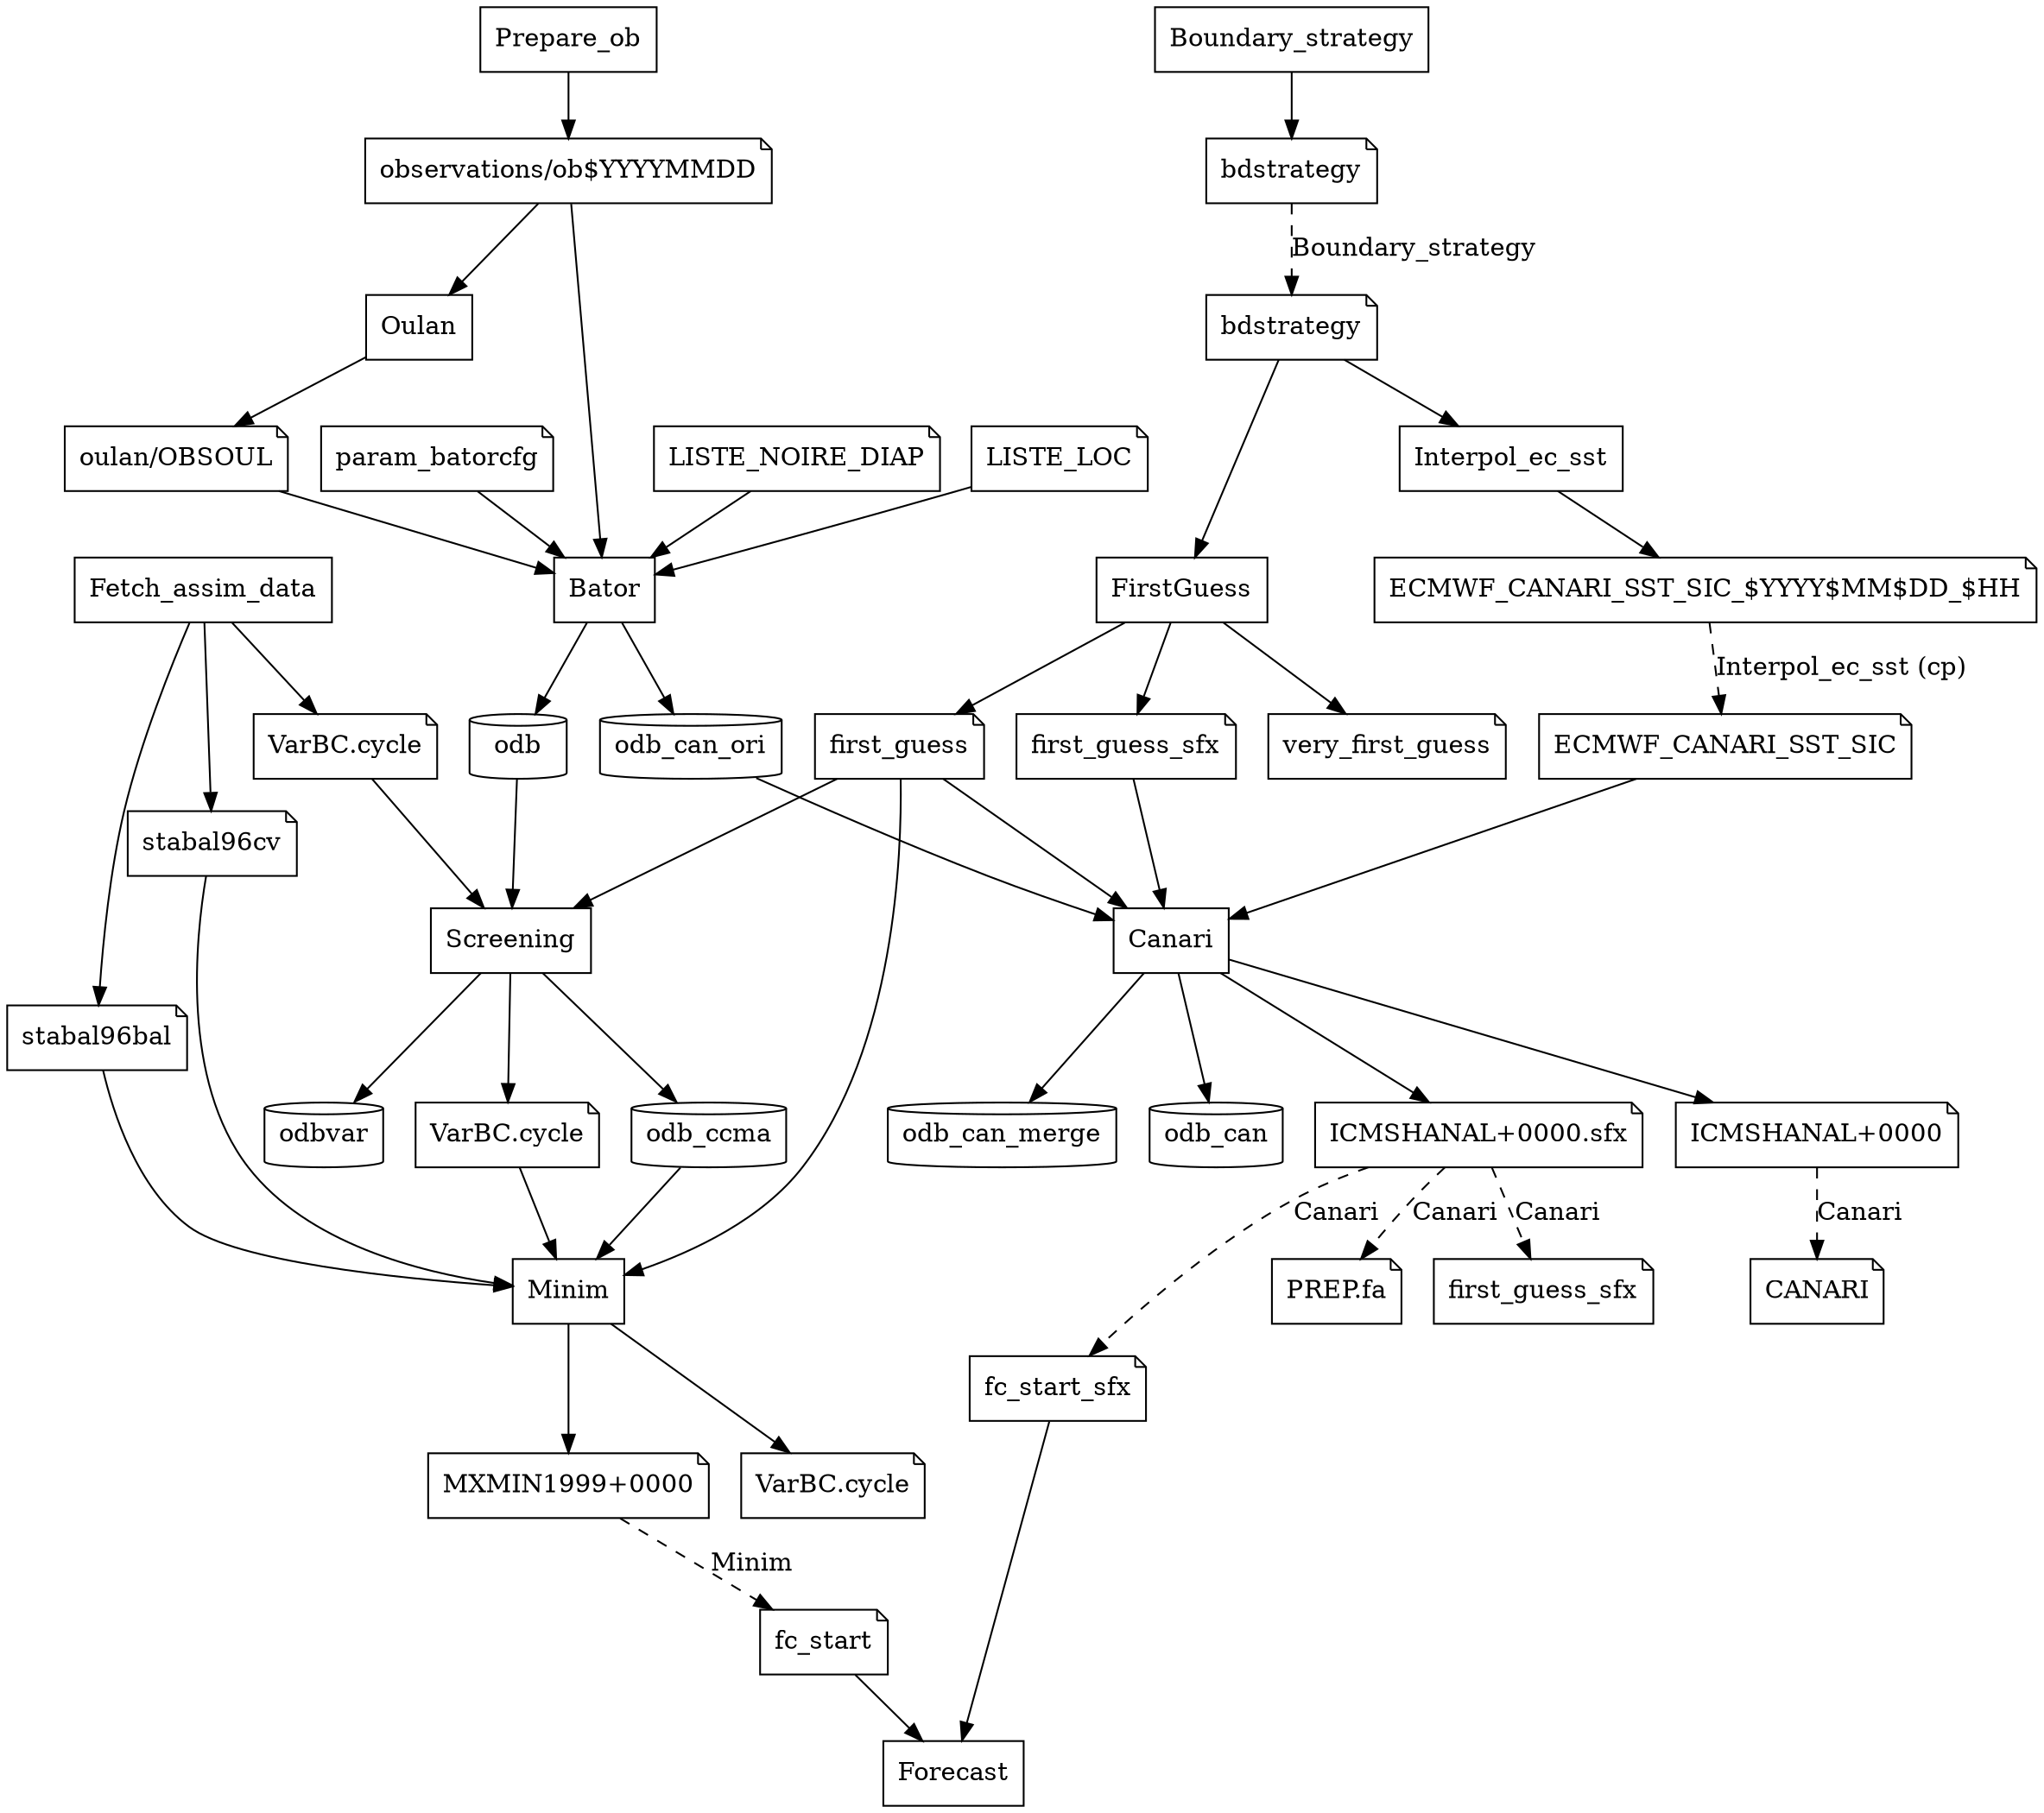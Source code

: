 digraph Harmonie {

//splines=ortho
// node[target="_blank"] // All hrefs open in new tab
//labelloc="t"; fontsize=30;
//label="Data Assimilation in Harmonie-Arome"

// rank="sink"		  

//-------------------------------------------
//         Tasks
//-------------------------------------------
node[shape="rectangle"]  
Prepare_ob    
Boundary_strategy[script="Boundary_strategy.pl"] 
Bator          // split this in Bator_conv Bator_conv_sfc (and also split scr/Bator)
Oulan          
FirstGuess
Fetch_assim_data
Interpol_ec_sst
//Prep_ini_surfex
Canari      
Screening    
Minim          
Forecast       
//Archive_odb 
//Archive_host  


//------------------------------------------/
//          Files
//------------------------------------------/
node[shape="note"] 
MXMIN1999p0000      [label="MXMIN1999+0000"]
ICMSHANALp0000sfx   [label="ICMSHANAL+0000.sfx"]
ICMSHANALp0000      [label="ICMSHANAL+0000"]
PREPfa              [label="PREP.fa"]
bdstrategy_archive  [label="bdstrategy"]       
ECMWF_CANARI_SST_SIC_YYYYMMDD_HH[label="ECMWF_CANARI_SST_SIC_$YYYY$MM$DD_$HH"]

node[type="cylinder"] 
obYYYYMMDD          [label="observations/ob$YYYYMMDD"]
OBSOUL              [label="oulan/OBSOUL"]
odb                 [shape="cylinder"] 
odb_ccma            [shape="cylinder"]
odb_can_merge       [shape="cylinder"]
odbvar              [shape="cylinder"]
odb_can             [shape="cylinder"]
odb_can_ori         [shape="cylinder"]
fc_start            
first_guess  
very_first_guess  
CANARI           
ECMWF_CANARI_SST_SIC
first_guess_sfx    
first_guess_sfx_ln  [label="first_guess_sfx"] 
fc_start_sfx      
VarBC_very_fg               [label="VarBC.cycle"]
VarBC_fg               [label="VarBC.cycle"]
VarBC_an               [label="VarBC.cycle"]
bdstrategy       

//node[type=CLIMATEfile]  //these nodes are removed in gvpr/removeCLIMATE
//ConstClimsfx                    [label="Const.Clim.sfx"]
//PGD_prelfa                      [label="PGD_prel.fa"]
//PGD_prellfi                     [label="PGD_prel.lfi"] 
//PGDlfi                          [label="PGD.lfi"] 
//ecoclimapII_af_covers_parambin  [label="ecoclimapII_af_covers_param.bin"]
//ecoclimapII_af_covers_paramdat  [label="ecoclimapII_af_covers_param.dat"]
//ecoclimapII_eu_covers_parambin  [label="ecoclimapII_eu_covers_param.bin"]
//ecoclimapII_eu_covers_paramdat  [label="ecoclimapII_eu_covers_param.dat"]
//ecoclimapI_covers_parambin      [label="ecoclimapI_covers_param.bin"] 
//ecoclimapI_covers_paramdat      [label="ecoclimapI_covers_param.dat"]  
//gmted2010dir                    [label="gmted2010.dir"] 
//gmted2010hdr                    [label="gmted2010.hdr"] 
//mMM                             [label="m$MM"]

//node[type=CONSTfile] //Split off namelist files?  
//LISTE_NOIRE_DIAP 
//LISTE_LOC     
//stabal96cv          [label="stabal96.cv"]
//stabal96bal         [label="stabal96.bal"]
//param_batorcfg      [label="param_bator.cfg"]
//--------------------------------------------------------
//             Dependencies (edges) 
//--------------------------------------------------------
//                                                                    Prepare_pgd       -> {PGD_prellfi, PGD_prelfa} 
                                                                    Boundary_strategy -> {bdstrategy_archive}
                                                                    Prepare_ob        -> {obYYYYMMDD }
                                                                    Fetch_assim_data  -> {VarBC_very_fg, stabal96cv, stabal96bal}
{obYYYYMMDD                                                    } -> Oulan             -> {OBSOUL }
{bdstrategy                                                    } -> FirstGuess        -> {very_first_guess, first_guess_sfx, first_guess}
{OBSOUL, obYYYYMMDD                                            } -> Bator             -> {odb, odb_can_ori }
{bdstrategy                                                    } -> Interpol_ec_sst   -> {ECMWF_CANARI_SST_SIC_YYYYMMDD_HH}
{first_guess, first_guess_sfx, ECMWF_CANARI_SST_SIC,odb_can_ori} -> Canari            -> {ICMSHANALp0000sfx, ICMSHANALp0000, odb_can, odb_can_merge}
{first_guess, VarBC_very_fg, odb                                       } -> Screening         -> {odb_ccma, odbvar, VarBC_fg }
{odb_ccma, VarBC_fg, first_guess                                  } -> Minim             -> {MXMIN1999p0000, VarBC_an} 
{fc_start, fc_start_sfx                                        } -> Forecast 
// {odb_ccma, odb_can, odbvar, odb, odb_can_merge                } -> Archive_odb                                    


//----------------------------------
// "Static" input,   namelists, climate files,  etc. 
//----------------------------------
  
{LISTE_NOIRE_DIAP, LISTE_LOC,param_batorcfg } -> Bator
{stabal96cv, stabal96bal                    } -> Minim
  



//---------------------------------------------------------------
//                   Symlinks
//---------------------------------------------------------------
ICMSHANALp0000    -> CANARI         [label="Canari",            style=dashed]
ICMSHANALp0000sfx -> fc_start_sfx  [label="Canari",            style=dashed]
ICMSHANALp0000sfx -> first_guess_sfx_ln[label="Canari",            style=dashed]
ICMSHANALp0000sfx -> PREPfa         [label="Canari",            style=dashed]
//ICMSHANALp0000    -> first_guess    [label="Canari [LSMIX=T]",  style=dashed, constraint=false]
//ICMSHANALp0000    -> fc_start       [label="Canari [LSMIX=T]",  style=dashed, constraint=false]
MXMIN1999p0000    -> fc_start       [label="Minim",             style=dashed]
bdstrategy_archive-> bdstrategy     [label="Boundary_strategy", style=dashed] // in Boundary_strategy.sms

// ECMWF_CANARI_SST_SIC is a copy of ECMWF_CANARI_SST_SIC_YYYYMMDD_HH 
ECMWF_CANARI_SST_SIC_YYYYMMDD_HH ->  ECMWF_CANARI_SST_SIC[label="Interpol_ec_sst (cp)", style=dashed]

//-----------------------------------------------------------------
//            URL
//----------------------------------------------------------------
Prepare_ob       [href="../Observations/ObservationData/index.html"]
Canari           [href="../DataAssimilation/Surface/CANARI/index.html"]
Forecast         [href="../ForecastModel/Forecast/index.html"]
Oulan            [href="../Observations/Oulan/index.html"]
Bator            [href="../Observations/Bator/index.html"]
Minim            [href="http://www.umr-cnrm.fr/gmapdoc/IMG/pdf/ykminim45.pdf"]
Screening        [href="../DataAssimilation/Screening/index.html"]
Boundary_strategy[href="../Boundaries/BoundaryFilePreparation/index.html"]
stabal96cv       [href="../DataAssimilation/Structurefunctions/index.html"]
stabal96bal      [href="../DataAssimilation/Structurefunctions/index.html"]
// param_batorcfg   [href="../Observations/Bator.md#param.cfg"]
LISTE_NOIRE_DIAP [href="../Observations/Bator/index.html#LISTE_NOIRE_DIAP-1"]
LISTE_LOC        [href="../Observations/Bator/index.html#LISTE_LOC-1"] 

// VarBC     [href="https://hirlam.org/trac/browser/trunk/harmonie/const/bias_corr/VARBC.cycle.SUMMER.00"]

//subgraph cluster_legend {
// fontsize=20; label="Directories"
// WRKfile    [type=WRKfile,    label="$WRK",    tooltip="$HM_DATA/$YYYY$MM$DD_$HH"]
// ARCHIVEfile[type=ARCHIVEfile,label="$ARCHIVE",tooltip="$HM_DATA/archive/$YYYY/$MM/$DD/$HH"]
// CLIMATEfile[type=CLIMATEfile,label="$CLIMDIR",tooltip="$HM_DATA/climate"]
//}



}// Digraph Harmonie
